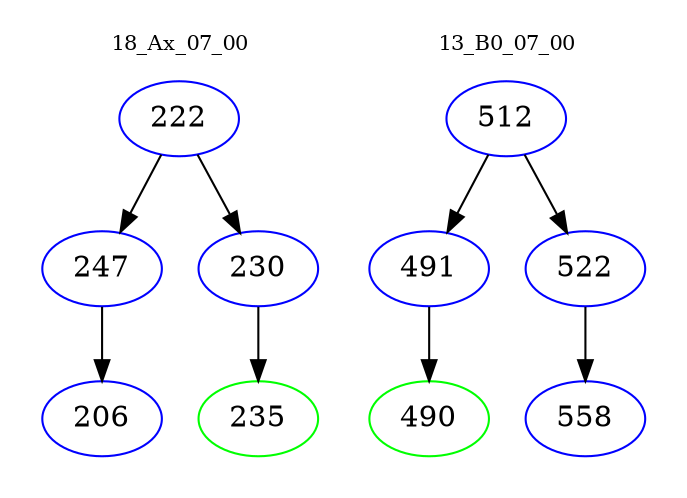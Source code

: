 digraph{
subgraph cluster_0 {
color = white
label = "18_Ax_07_00";
fontsize=10;
T0_222 [label="222", color="blue"]
T0_222 -> T0_247 [color="black"]
T0_247 [label="247", color="blue"]
T0_247 -> T0_206 [color="black"]
T0_206 [label="206", color="blue"]
T0_222 -> T0_230 [color="black"]
T0_230 [label="230", color="blue"]
T0_230 -> T0_235 [color="black"]
T0_235 [label="235", color="green"]
}
subgraph cluster_1 {
color = white
label = "13_B0_07_00";
fontsize=10;
T1_512 [label="512", color="blue"]
T1_512 -> T1_491 [color="black"]
T1_491 [label="491", color="blue"]
T1_491 -> T1_490 [color="black"]
T1_490 [label="490", color="green"]
T1_512 -> T1_522 [color="black"]
T1_522 [label="522", color="blue"]
T1_522 -> T1_558 [color="black"]
T1_558 [label="558", color="blue"]
}
}

